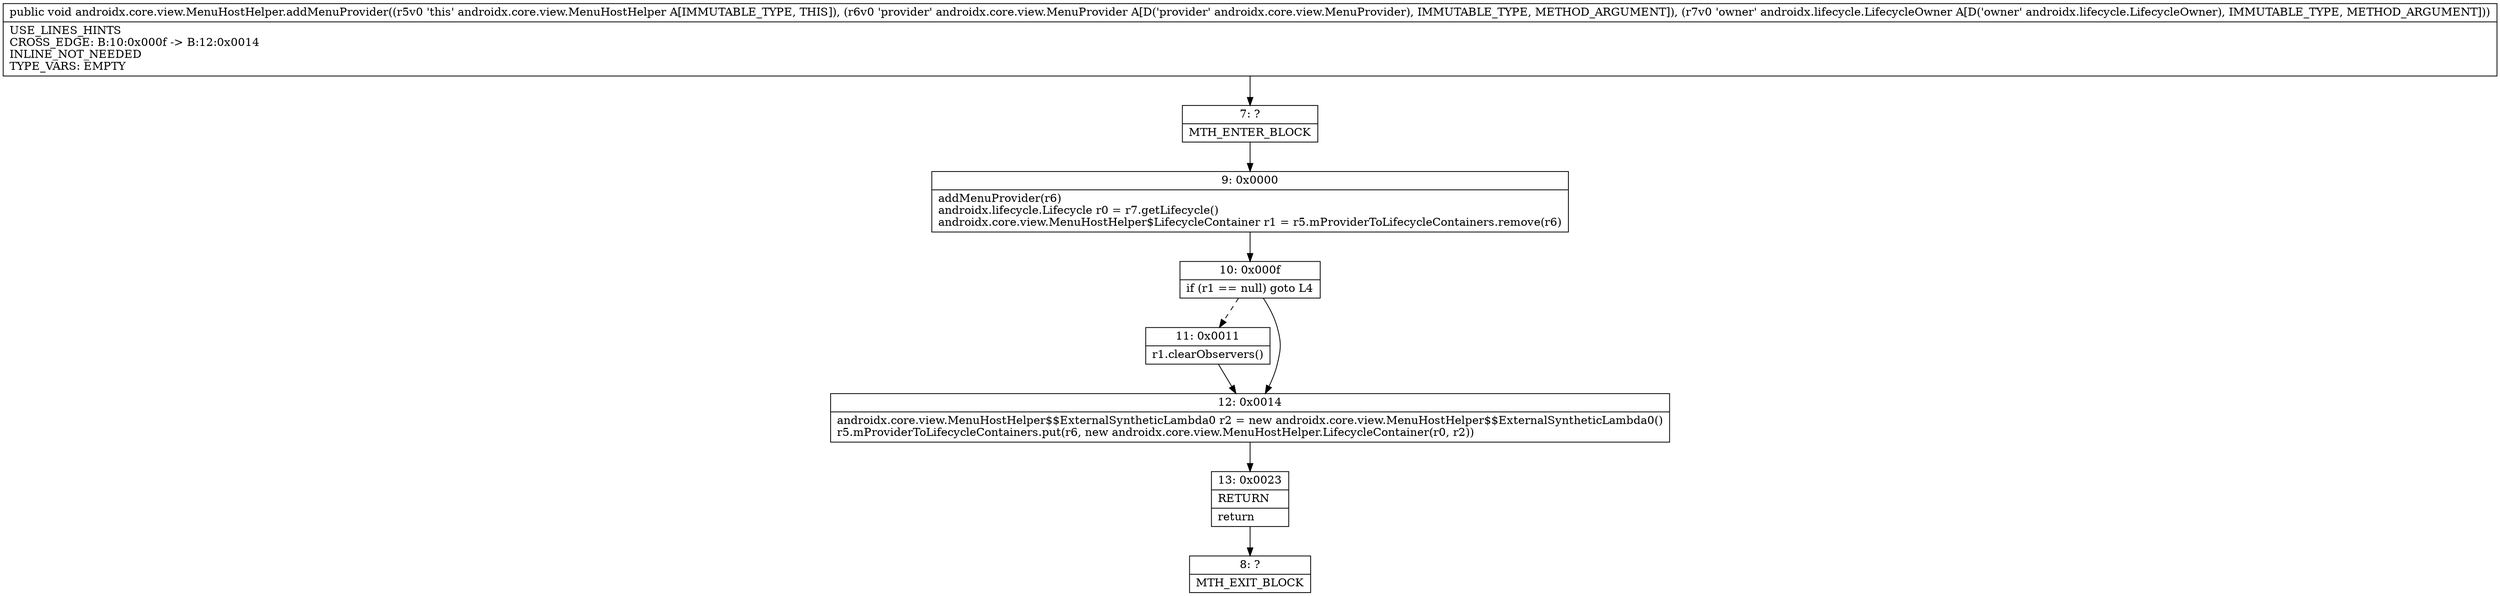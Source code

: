 digraph "CFG forandroidx.core.view.MenuHostHelper.addMenuProvider(Landroidx\/core\/view\/MenuProvider;Landroidx\/lifecycle\/LifecycleOwner;)V" {
Node_7 [shape=record,label="{7\:\ ?|MTH_ENTER_BLOCK\l}"];
Node_9 [shape=record,label="{9\:\ 0x0000|addMenuProvider(r6)\landroidx.lifecycle.Lifecycle r0 = r7.getLifecycle()\landroidx.core.view.MenuHostHelper$LifecycleContainer r1 = r5.mProviderToLifecycleContainers.remove(r6)\l}"];
Node_10 [shape=record,label="{10\:\ 0x000f|if (r1 == null) goto L4\l}"];
Node_11 [shape=record,label="{11\:\ 0x0011|r1.clearObservers()\l}"];
Node_12 [shape=record,label="{12\:\ 0x0014|androidx.core.view.MenuHostHelper$$ExternalSyntheticLambda0 r2 = new androidx.core.view.MenuHostHelper$$ExternalSyntheticLambda0()\lr5.mProviderToLifecycleContainers.put(r6, new androidx.core.view.MenuHostHelper.LifecycleContainer(r0, r2))\l}"];
Node_13 [shape=record,label="{13\:\ 0x0023|RETURN\l|return\l}"];
Node_8 [shape=record,label="{8\:\ ?|MTH_EXIT_BLOCK\l}"];
MethodNode[shape=record,label="{public void androidx.core.view.MenuHostHelper.addMenuProvider((r5v0 'this' androidx.core.view.MenuHostHelper A[IMMUTABLE_TYPE, THIS]), (r6v0 'provider' androidx.core.view.MenuProvider A[D('provider' androidx.core.view.MenuProvider), IMMUTABLE_TYPE, METHOD_ARGUMENT]), (r7v0 'owner' androidx.lifecycle.LifecycleOwner A[D('owner' androidx.lifecycle.LifecycleOwner), IMMUTABLE_TYPE, METHOD_ARGUMENT]))  | USE_LINES_HINTS\lCROSS_EDGE: B:10:0x000f \-\> B:12:0x0014\lINLINE_NOT_NEEDED\lTYPE_VARS: EMPTY\l}"];
MethodNode -> Node_7;Node_7 -> Node_9;
Node_9 -> Node_10;
Node_10 -> Node_11[style=dashed];
Node_10 -> Node_12;
Node_11 -> Node_12;
Node_12 -> Node_13;
Node_13 -> Node_8;
}


